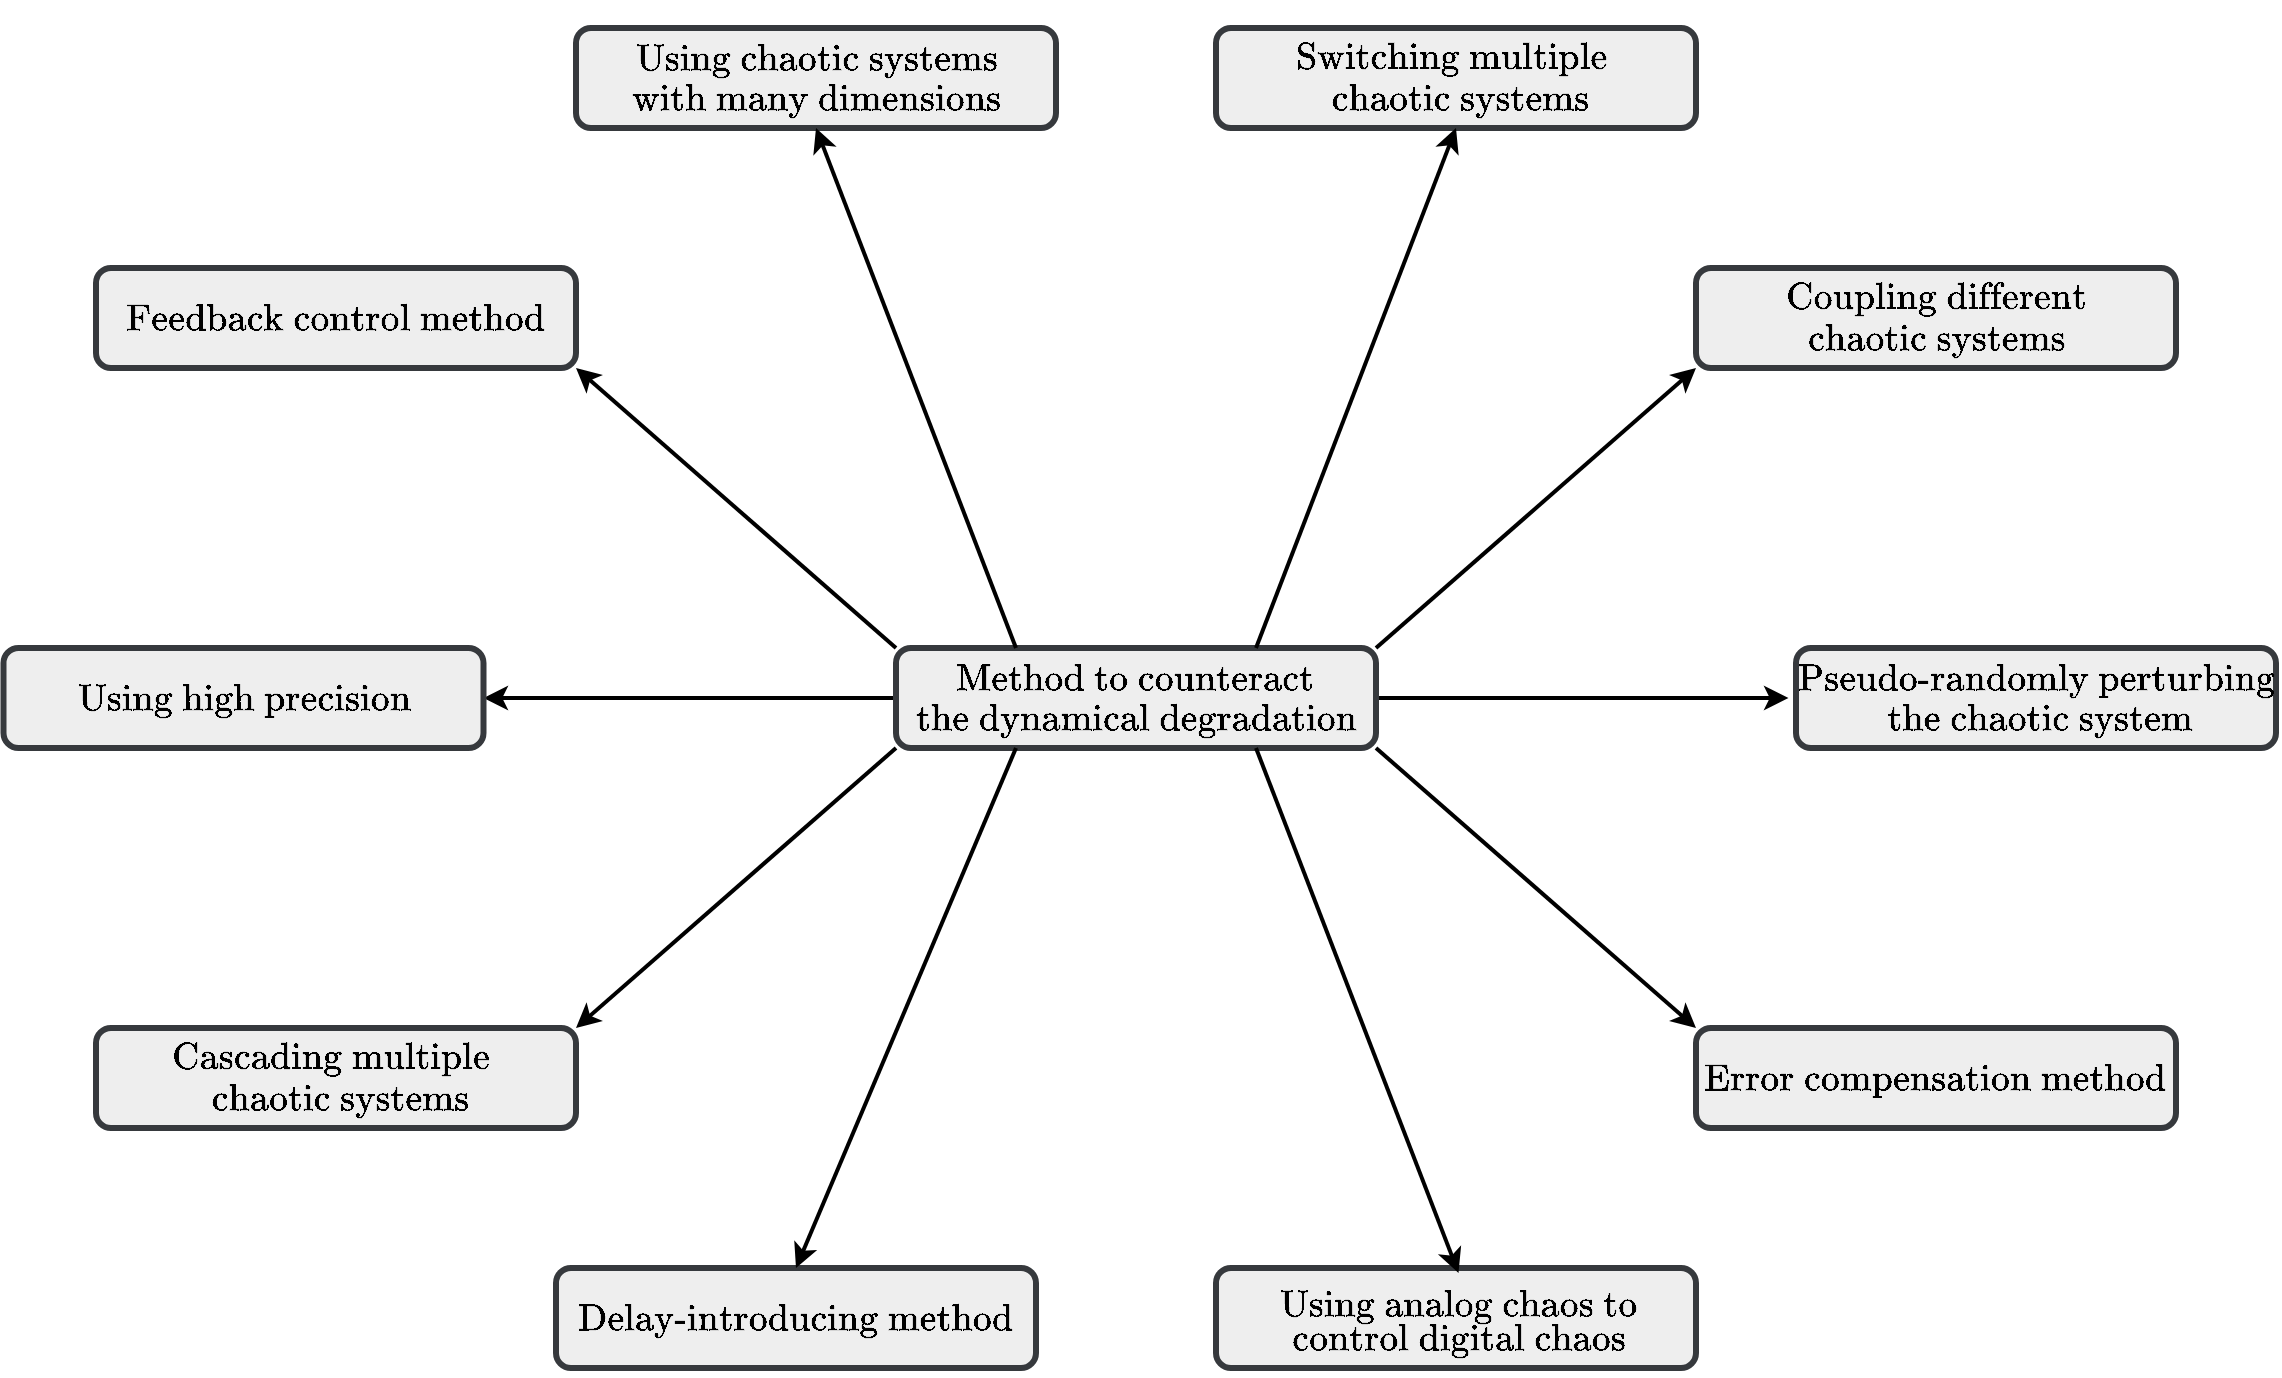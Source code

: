 <mxfile version="22.0.6" type="device">
  <diagram id="1lKjFZPhUGfr9C2OFP6C" name="Page-1">
    <mxGraphModel dx="3114" dy="813" grid="1" gridSize="10" guides="1" tooltips="1" connect="1" arrows="1" fold="1" page="1" pageScale="1" pageWidth="827" pageHeight="1169" background="none" math="1" shadow="0">
      <root>
        <mxCell id="0" />
        <mxCell id="1" parent="0" />
        <mxCell id="90l0OZHSMNmwg9rZBYgk-21" value="" style="group;movable=1;resizable=1;rotatable=1;deletable=1;editable=1;locked=0;connectable=1;" vertex="1" connectable="0" parent="1">
          <mxGeometry x="-390" y="450" width="240" height="50" as="geometry" />
        </mxCell>
        <mxCell id="90l0OZHSMNmwg9rZBYgk-13" value="" style="rounded=1;whiteSpace=wrap;html=1;strokeWidth=3;fillColor=#eeeeee;strokeColor=#36393d;movable=1;resizable=1;rotatable=1;deletable=1;editable=1;locked=0;connectable=1;" vertex="1" parent="90l0OZHSMNmwg9rZBYgk-21">
          <mxGeometry width="240" height="50" as="geometry" />
        </mxCell>
        <mxCell id="90l0OZHSMNmwg9rZBYgk-14" value="&lt;font style=&quot;font-size: 16px;&quot;&gt;$$\mbox{Pseudo-randomly perturbing}$$&lt;/font&gt;" style="text;html=1;strokeColor=none;fillColor=none;align=center;verticalAlign=middle;whiteSpace=wrap;rounded=0;movable=1;resizable=1;rotatable=1;deletable=1;editable=1;locked=0;connectable=1;" vertex="1" parent="90l0OZHSMNmwg9rZBYgk-21">
          <mxGeometry x="90" width="60" height="30" as="geometry" />
        </mxCell>
        <mxCell id="90l0OZHSMNmwg9rZBYgk-15" value="&lt;font style=&quot;font-size: 16px;&quot;&gt;$$\mbox{ the chaotic system}$$&lt;/font&gt;" style="text;html=1;strokeColor=none;fillColor=none;align=center;verticalAlign=middle;whiteSpace=wrap;rounded=0;movable=1;resizable=1;rotatable=1;deletable=1;editable=1;locked=0;connectable=1;" vertex="1" parent="90l0OZHSMNmwg9rZBYgk-21">
          <mxGeometry x="90" y="20" width="60" height="30" as="geometry" />
        </mxCell>
        <mxCell id="90l0OZHSMNmwg9rZBYgk-31" value="" style="group" vertex="1" connectable="0" parent="1">
          <mxGeometry x="-440" y="640" width="240" height="50" as="geometry" />
        </mxCell>
        <mxCell id="90l0OZHSMNmwg9rZBYgk-29" value="" style="rounded=1;whiteSpace=wrap;html=1;strokeWidth=3;fillColor=#eeeeee;strokeColor=#36393d;" vertex="1" parent="90l0OZHSMNmwg9rZBYgk-31">
          <mxGeometry width="240" height="50" as="geometry" />
        </mxCell>
        <mxCell id="90l0OZHSMNmwg9rZBYgk-30" value="&lt;font style=&quot;font-size: 16px;&quot;&gt;$$\mbox{Error compensation method}$$&lt;/font&gt;" style="text;html=1;strokeColor=none;fillColor=none;align=center;verticalAlign=middle;whiteSpace=wrap;rounded=0;" vertex="1" parent="90l0OZHSMNmwg9rZBYgk-31">
          <mxGeometry x="90" y="10" width="60" height="30" as="geometry" />
        </mxCell>
        <mxCell id="90l0OZHSMNmwg9rZBYgk-65" value="" style="group" vertex="1" connectable="0" parent="1">
          <mxGeometry x="-840" y="450" width="640" height="360" as="geometry" />
        </mxCell>
        <mxCell id="90l0OZHSMNmwg9rZBYgk-79" style="rounded=0;orthogonalLoop=1;jettySize=auto;html=1;exitX=1;exitY=0.5;exitDx=0;exitDy=0;entryX=1;entryY=0.5;entryDx=0;entryDy=0;strokeWidth=2;" edge="1" parent="90l0OZHSMNmwg9rZBYgk-65" source="90l0OZHSMNmwg9rZBYgk-19">
          <mxGeometry relative="1" as="geometry">
            <mxPoint x="446.25" y="25" as="targetPoint" />
          </mxGeometry>
        </mxCell>
        <mxCell id="90l0OZHSMNmwg9rZBYgk-80" style="rounded=0;orthogonalLoop=1;jettySize=auto;html=1;exitX=0;exitY=0.5;exitDx=0;exitDy=0;entryX=1;entryY=0.5;entryDx=0;entryDy=0;strokeWidth=2;" edge="1" parent="90l0OZHSMNmwg9rZBYgk-65" source="90l0OZHSMNmwg9rZBYgk-19" target="90l0OZHSMNmwg9rZBYgk-23">
          <mxGeometry relative="1" as="geometry" />
        </mxCell>
        <mxCell id="90l0OZHSMNmwg9rZBYgk-81" style="rounded=0;orthogonalLoop=1;jettySize=auto;html=1;exitX=1;exitY=1;exitDx=0;exitDy=0;strokeWidth=2;" edge="1" parent="90l0OZHSMNmwg9rZBYgk-65" source="90l0OZHSMNmwg9rZBYgk-19">
          <mxGeometry relative="1" as="geometry">
            <mxPoint x="400" y="190" as="targetPoint" />
          </mxGeometry>
        </mxCell>
        <mxCell id="90l0OZHSMNmwg9rZBYgk-82" style="rounded=0;orthogonalLoop=1;jettySize=auto;html=1;exitX=0;exitY=1;exitDx=0;exitDy=0;entryX=1;entryY=0;entryDx=0;entryDy=0;strokeWidth=2;" edge="1" parent="90l0OZHSMNmwg9rZBYgk-65" source="90l0OZHSMNmwg9rZBYgk-19" target="90l0OZHSMNmwg9rZBYgk-26">
          <mxGeometry relative="1" as="geometry" />
        </mxCell>
        <mxCell id="90l0OZHSMNmwg9rZBYgk-83" style="rounded=0;orthogonalLoop=1;jettySize=auto;html=1;exitX=1;exitY=0;exitDx=0;exitDy=0;entryX=0;entryY=1;entryDx=0;entryDy=0;strokeWidth=2;" edge="1" parent="90l0OZHSMNmwg9rZBYgk-65" source="90l0OZHSMNmwg9rZBYgk-19" target="90l0OZHSMNmwg9rZBYgk-35">
          <mxGeometry relative="1" as="geometry" />
        </mxCell>
        <mxCell id="90l0OZHSMNmwg9rZBYgk-84" style="rounded=0;orthogonalLoop=1;jettySize=auto;html=1;exitX=0;exitY=0;exitDx=0;exitDy=0;entryX=1;entryY=1;entryDx=0;entryDy=0;strokeWidth=2;" edge="1" parent="90l0OZHSMNmwg9rZBYgk-65" source="90l0OZHSMNmwg9rZBYgk-19" target="90l0OZHSMNmwg9rZBYgk-32">
          <mxGeometry relative="1" as="geometry" />
        </mxCell>
        <mxCell id="90l0OZHSMNmwg9rZBYgk-19" value="" style="rounded=1;whiteSpace=wrap;html=1;strokeWidth=3;fillColor=#eeeeee;strokeColor=#36393d;container=0;" vertex="1" parent="90l0OZHSMNmwg9rZBYgk-65">
          <mxGeometry width="240" height="50" as="geometry" />
        </mxCell>
        <mxCell id="90l0OZHSMNmwg9rZBYgk-17" value="&lt;font style=&quot;font-size: 16px;&quot;&gt;$$\mbox{Method to counteract}$$&lt;/font&gt;" style="text;html=1;strokeColor=none;fillColor=none;align=center;verticalAlign=middle;whiteSpace=wrap;rounded=0;" vertex="1" parent="90l0OZHSMNmwg9rZBYgk-65">
          <mxGeometry x="90" width="60" height="30" as="geometry" />
        </mxCell>
        <mxCell id="90l0OZHSMNmwg9rZBYgk-18" value="&lt;font style=&quot;font-size: 16px;&quot;&gt;$$\\ \mbox{the dynamical degradation}&lt;br&gt;$$&lt;/font&gt;" style="text;html=1;strokeColor=none;fillColor=none;align=center;verticalAlign=middle;whiteSpace=wrap;rounded=0;" vertex="1" parent="90l0OZHSMNmwg9rZBYgk-65">
          <mxGeometry x="90" y="20" width="60" height="30" as="geometry" />
        </mxCell>
        <mxCell id="90l0OZHSMNmwg9rZBYgk-25" value="" style="group" vertex="1" connectable="0" parent="90l0OZHSMNmwg9rZBYgk-65">
          <mxGeometry x="-446.25" width="240" height="50" as="geometry" />
        </mxCell>
        <mxCell id="90l0OZHSMNmwg9rZBYgk-23" value="" style="rounded=1;whiteSpace=wrap;html=1;strokeWidth=3;fillColor=#eeeeee;strokeColor=#36393d;" vertex="1" parent="90l0OZHSMNmwg9rZBYgk-25">
          <mxGeometry width="240" height="50" as="geometry" />
        </mxCell>
        <mxCell id="90l0OZHSMNmwg9rZBYgk-24" value="&lt;font style=&quot;font-size: 16px;&quot;&gt;$$\mbox{Using high precision}$$&lt;/font&gt;" style="text;html=1;strokeColor=none;fillColor=none;align=center;verticalAlign=middle;whiteSpace=wrap;rounded=0;" vertex="1" parent="90l0OZHSMNmwg9rZBYgk-25">
          <mxGeometry x="90" y="10" width="60" height="30" as="geometry" />
        </mxCell>
        <mxCell id="90l0OZHSMNmwg9rZBYgk-28" value="" style="group" vertex="1" connectable="0" parent="90l0OZHSMNmwg9rZBYgk-65">
          <mxGeometry x="-400" y="190" width="240" height="50" as="geometry" />
        </mxCell>
        <mxCell id="90l0OZHSMNmwg9rZBYgk-26" value="" style="rounded=1;whiteSpace=wrap;html=1;strokeWidth=3;fillColor=#eeeeee;strokeColor=#36393d;" vertex="1" parent="90l0OZHSMNmwg9rZBYgk-28">
          <mxGeometry width="240" height="50" as="geometry" />
        </mxCell>
        <mxCell id="_peBpnBr4bgVg4aus7Zl-7" value="&lt;font style=&quot;font-size: 16px;&quot;&gt;$$\mbox{Cascading multiple }$$&lt;/font&gt;" style="text;html=1;strokeColor=none;fillColor=none;align=center;verticalAlign=middle;whiteSpace=wrap;rounded=0;" parent="90l0OZHSMNmwg9rZBYgk-28" vertex="1">
          <mxGeometry x="90" width="60" height="30" as="geometry" />
        </mxCell>
        <mxCell id="_peBpnBr4bgVg4aus7Zl-52" value="&lt;font style=&quot;font-size: 16px;&quot;&gt;$$\mbox{ chaotic systems}$$&lt;/font&gt;" style="text;html=1;strokeColor=none;fillColor=none;align=center;verticalAlign=middle;whiteSpace=wrap;rounded=0;" parent="90l0OZHSMNmwg9rZBYgk-28" vertex="1">
          <mxGeometry x="90" y="20" width="60" height="30" as="geometry" />
        </mxCell>
        <mxCell id="90l0OZHSMNmwg9rZBYgk-34" value="" style="group" vertex="1" connectable="0" parent="90l0OZHSMNmwg9rZBYgk-65">
          <mxGeometry x="-400" y="-190" width="240" height="50" as="geometry" />
        </mxCell>
        <mxCell id="90l0OZHSMNmwg9rZBYgk-32" value="" style="rounded=1;whiteSpace=wrap;html=1;strokeWidth=3;fillColor=#eeeeee;strokeColor=#36393d;" vertex="1" parent="90l0OZHSMNmwg9rZBYgk-34">
          <mxGeometry width="240" height="50" as="geometry" />
        </mxCell>
        <mxCell id="90l0OZHSMNmwg9rZBYgk-33" value="&lt;font style=&quot;font-size: 16px;&quot;&gt;$$\mbox{Feedback control method}$$&lt;/font&gt;" style="text;html=1;strokeColor=none;fillColor=none;align=center;verticalAlign=middle;whiteSpace=wrap;rounded=0;" vertex="1" parent="90l0OZHSMNmwg9rZBYgk-34">
          <mxGeometry x="90" y="10" width="60" height="30" as="geometry" />
        </mxCell>
        <mxCell id="90l0OZHSMNmwg9rZBYgk-39" value="" style="group" vertex="1" connectable="0" parent="90l0OZHSMNmwg9rZBYgk-65">
          <mxGeometry x="400" y="-190" width="240" height="50" as="geometry" />
        </mxCell>
        <mxCell id="90l0OZHSMNmwg9rZBYgk-35" value="" style="rounded=1;whiteSpace=wrap;html=1;strokeWidth=3;fillColor=#eeeeee;strokeColor=#36393d;" vertex="1" parent="90l0OZHSMNmwg9rZBYgk-39">
          <mxGeometry width="240" height="50" as="geometry" />
        </mxCell>
        <mxCell id="90l0OZHSMNmwg9rZBYgk-36" value="&lt;font style=&quot;font-size: 16px;&quot;&gt;$$\mbox{Coupling different}$$&lt;/font&gt;" style="text;html=1;strokeColor=none;fillColor=none;align=center;verticalAlign=middle;whiteSpace=wrap;rounded=0;" vertex="1" parent="90l0OZHSMNmwg9rZBYgk-39">
          <mxGeometry x="90" width="60" height="30" as="geometry" />
        </mxCell>
        <mxCell id="90l0OZHSMNmwg9rZBYgk-37" value="&lt;font style=&quot;font-size: 16px;&quot;&gt;$$\mbox{chaotic systems}$$&lt;/font&gt;" style="text;html=1;strokeColor=none;fillColor=none;align=center;verticalAlign=middle;whiteSpace=wrap;rounded=0;" vertex="1" parent="90l0OZHSMNmwg9rZBYgk-39">
          <mxGeometry x="90" y="20" width="60" height="30" as="geometry" />
        </mxCell>
        <mxCell id="90l0OZHSMNmwg9rZBYgk-42" value="" style="group" vertex="1" connectable="0" parent="90l0OZHSMNmwg9rZBYgk-65">
          <mxGeometry x="-170" y="310" width="240" height="50" as="geometry" />
        </mxCell>
        <mxCell id="90l0OZHSMNmwg9rZBYgk-40" value="" style="rounded=1;whiteSpace=wrap;html=1;strokeWidth=3;fillColor=#eeeeee;strokeColor=#36393d;" vertex="1" parent="90l0OZHSMNmwg9rZBYgk-42">
          <mxGeometry width="240" height="50" as="geometry" />
        </mxCell>
        <mxCell id="90l0OZHSMNmwg9rZBYgk-41" value="&lt;font style=&quot;font-size: 16px;&quot;&gt;$$\mbox{Delay-introducing method}$$&lt;/font&gt;" style="text;html=1;strokeColor=none;fillColor=none;align=center;verticalAlign=middle;whiteSpace=wrap;rounded=0;" vertex="1" parent="90l0OZHSMNmwg9rZBYgk-42">
          <mxGeometry x="90" y="10" width="60" height="30" as="geometry" />
        </mxCell>
        <mxCell id="90l0OZHSMNmwg9rZBYgk-47" value="" style="group" vertex="1" connectable="0" parent="90l0OZHSMNmwg9rZBYgk-65">
          <mxGeometry x="160" y="310" width="240" height="50" as="geometry" />
        </mxCell>
        <mxCell id="90l0OZHSMNmwg9rZBYgk-43" value="" style="rounded=1;whiteSpace=wrap;html=1;strokeWidth=3;fillColor=#eeeeee;strokeColor=#36393d;" vertex="1" parent="90l0OZHSMNmwg9rZBYgk-47">
          <mxGeometry width="240" height="50" as="geometry" />
        </mxCell>
        <mxCell id="90l0OZHSMNmwg9rZBYgk-46" value="" style="group" vertex="1" connectable="0" parent="90l0OZHSMNmwg9rZBYgk-47">
          <mxGeometry x="91.25" y="2.5" width="60" height="47.5" as="geometry" />
        </mxCell>
        <mxCell id="90l0OZHSMNmwg9rZBYgk-44" value="&lt;font style=&quot;font-size: 16px;&quot;&gt;$$\mbox{Using analog chaos to}$$&lt;/font&gt;" style="text;html=1;strokeColor=none;fillColor=none;align=center;verticalAlign=middle;whiteSpace=wrap;rounded=0;" vertex="1" parent="90l0OZHSMNmwg9rZBYgk-46">
          <mxGeometry width="60" height="30" as="geometry" />
        </mxCell>
        <mxCell id="90l0OZHSMNmwg9rZBYgk-45" value="&lt;font style=&quot;font-size: 16px;&quot;&gt;$$\mbox{control digital chaos}$$&lt;/font&gt;" style="text;html=1;strokeColor=none;fillColor=none;align=center;verticalAlign=middle;whiteSpace=wrap;rounded=0;" vertex="1" parent="90l0OZHSMNmwg9rZBYgk-46">
          <mxGeometry y="17.5" width="60" height="30" as="geometry" />
        </mxCell>
        <mxCell id="90l0OZHSMNmwg9rZBYgk-51" value="" style="group" vertex="1" connectable="0" parent="90l0OZHSMNmwg9rZBYgk-65">
          <mxGeometry x="-160" y="-310" width="240" height="50" as="geometry" />
        </mxCell>
        <mxCell id="90l0OZHSMNmwg9rZBYgk-48" value="" style="rounded=1;whiteSpace=wrap;html=1;strokeWidth=3;fillColor=#eeeeee;strokeColor=#36393d;" vertex="1" parent="90l0OZHSMNmwg9rZBYgk-51">
          <mxGeometry width="240" height="50" as="geometry" />
        </mxCell>
        <mxCell id="90l0OZHSMNmwg9rZBYgk-49" value="&lt;font style=&quot;font-size: 16px;&quot;&gt;$$\mbox{Using chaotic systems}$$&lt;/font&gt;" style="text;html=1;strokeColor=none;fillColor=none;align=center;verticalAlign=middle;whiteSpace=wrap;rounded=0;" vertex="1" parent="90l0OZHSMNmwg9rZBYgk-51">
          <mxGeometry x="90" width="60" height="30" as="geometry" />
        </mxCell>
        <mxCell id="90l0OZHSMNmwg9rZBYgk-50" value="&lt;font style=&quot;font-size: 16px;&quot;&gt;$$\mbox{with many dimensions}$$&lt;/font&gt;" style="text;html=1;strokeColor=none;fillColor=none;align=center;verticalAlign=middle;whiteSpace=wrap;rounded=0;" vertex="1" parent="90l0OZHSMNmwg9rZBYgk-51">
          <mxGeometry x="90" y="20" width="60" height="30" as="geometry" />
        </mxCell>
        <mxCell id="90l0OZHSMNmwg9rZBYgk-59" value="" style="group" vertex="1" connectable="0" parent="90l0OZHSMNmwg9rZBYgk-65">
          <mxGeometry x="160" y="-310" width="240" height="50" as="geometry" />
        </mxCell>
        <mxCell id="90l0OZHSMNmwg9rZBYgk-56" value="" style="rounded=1;whiteSpace=wrap;html=1;strokeWidth=3;fillColor=#eeeeee;strokeColor=#36393d;" vertex="1" parent="90l0OZHSMNmwg9rZBYgk-59">
          <mxGeometry width="240" height="50" as="geometry" />
        </mxCell>
        <mxCell id="90l0OZHSMNmwg9rZBYgk-57" value="&lt;font style=&quot;font-size: 16px;&quot;&gt;$$\mbox{ chaotic systems}$$&lt;/font&gt;" style="text;html=1;strokeColor=none;fillColor=none;align=center;verticalAlign=middle;whiteSpace=wrap;rounded=0;" vertex="1" parent="90l0OZHSMNmwg9rZBYgk-59">
          <mxGeometry x="90" y="20" width="60" height="30" as="geometry" />
        </mxCell>
        <mxCell id="90l0OZHSMNmwg9rZBYgk-58" value="&lt;font style=&quot;font-size: 16px;&quot;&gt;$$\mbox{Switching multiple }$$&lt;/font&gt;" style="text;html=1;strokeColor=none;fillColor=none;align=center;verticalAlign=middle;whiteSpace=wrap;rounded=0;" vertex="1" parent="90l0OZHSMNmwg9rZBYgk-59">
          <mxGeometry x="90" width="60" height="30" as="geometry" />
        </mxCell>
        <mxCell id="90l0OZHSMNmwg9rZBYgk-85" style="rounded=0;orthogonalLoop=1;jettySize=auto;html=1;exitX=0.25;exitY=0;exitDx=0;exitDy=0;entryX=0.5;entryY=1;entryDx=0;entryDy=0;strokeWidth=2;" edge="1" parent="90l0OZHSMNmwg9rZBYgk-65" source="90l0OZHSMNmwg9rZBYgk-19" target="90l0OZHSMNmwg9rZBYgk-50">
          <mxGeometry relative="1" as="geometry" />
        </mxCell>
        <mxCell id="90l0OZHSMNmwg9rZBYgk-86" style="rounded=0;orthogonalLoop=1;jettySize=auto;html=1;exitX=0.75;exitY=0;exitDx=0;exitDy=0;entryX=0.5;entryY=1;entryDx=0;entryDy=0;strokeWidth=2;" edge="1" parent="90l0OZHSMNmwg9rZBYgk-65" source="90l0OZHSMNmwg9rZBYgk-19" target="90l0OZHSMNmwg9rZBYgk-57">
          <mxGeometry relative="1" as="geometry" />
        </mxCell>
        <mxCell id="90l0OZHSMNmwg9rZBYgk-87" style="rounded=0;orthogonalLoop=1;jettySize=auto;html=1;exitX=0.75;exitY=1;exitDx=0;exitDy=0;entryX=0.5;entryY=0;entryDx=0;entryDy=0;strokeWidth=2;" edge="1" parent="90l0OZHSMNmwg9rZBYgk-65" source="90l0OZHSMNmwg9rZBYgk-19" target="90l0OZHSMNmwg9rZBYgk-44">
          <mxGeometry relative="1" as="geometry" />
        </mxCell>
        <mxCell id="90l0OZHSMNmwg9rZBYgk-88" style="rounded=0;orthogonalLoop=1;jettySize=auto;html=1;exitX=-0.5;exitY=1;exitDx=0;exitDy=0;entryX=0.5;entryY=0;entryDx=0;entryDy=0;strokeWidth=2;exitPerimeter=0;" edge="1" parent="90l0OZHSMNmwg9rZBYgk-65" source="90l0OZHSMNmwg9rZBYgk-18" target="90l0OZHSMNmwg9rZBYgk-40">
          <mxGeometry relative="1" as="geometry" />
        </mxCell>
      </root>
    </mxGraphModel>
  </diagram>
</mxfile>
